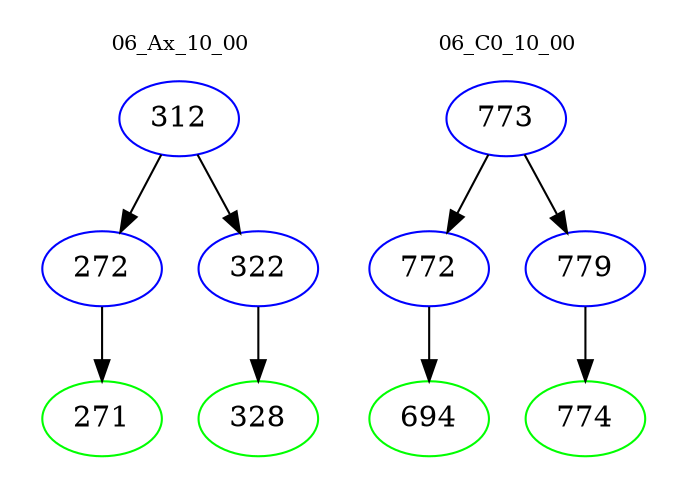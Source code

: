 digraph{
subgraph cluster_0 {
color = white
label = "06_Ax_10_00";
fontsize=10;
T0_312 [label="312", color="blue"]
T0_312 -> T0_272 [color="black"]
T0_272 [label="272", color="blue"]
T0_272 -> T0_271 [color="black"]
T0_271 [label="271", color="green"]
T0_312 -> T0_322 [color="black"]
T0_322 [label="322", color="blue"]
T0_322 -> T0_328 [color="black"]
T0_328 [label="328", color="green"]
}
subgraph cluster_1 {
color = white
label = "06_C0_10_00";
fontsize=10;
T1_773 [label="773", color="blue"]
T1_773 -> T1_772 [color="black"]
T1_772 [label="772", color="blue"]
T1_772 -> T1_694 [color="black"]
T1_694 [label="694", color="green"]
T1_773 -> T1_779 [color="black"]
T1_779 [label="779", color="blue"]
T1_779 -> T1_774 [color="black"]
T1_774 [label="774", color="green"]
}
}
